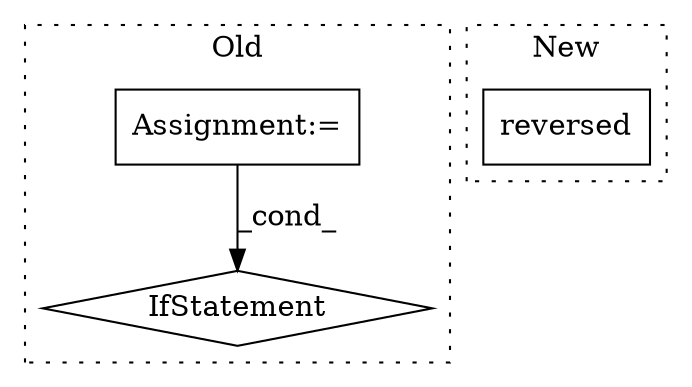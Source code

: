 digraph G {
subgraph cluster0 {
1 [label="IfStatement" a="25" s="4405,4421" l="4,2" shape="diamond"];
3 [label="Assignment:=" a="7" s="3673" l="1" shape="box"];
label = "Old";
style="dotted";
}
subgraph cluster1 {
2 [label="reversed" a="32" s="3617,3651" l="9,1" shape="box"];
label = "New";
style="dotted";
}
3 -> 1 [label="_cond_"];
}